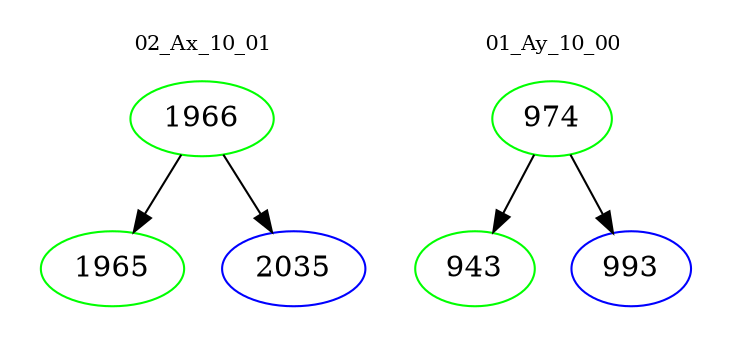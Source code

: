 digraph{
subgraph cluster_0 {
color = white
label = "02_Ax_10_01";
fontsize=10;
T0_1966 [label="1966", color="green"]
T0_1966 -> T0_1965 [color="black"]
T0_1965 [label="1965", color="green"]
T0_1966 -> T0_2035 [color="black"]
T0_2035 [label="2035", color="blue"]
}
subgraph cluster_1 {
color = white
label = "01_Ay_10_00";
fontsize=10;
T1_974 [label="974", color="green"]
T1_974 -> T1_943 [color="black"]
T1_943 [label="943", color="green"]
T1_974 -> T1_993 [color="black"]
T1_993 [label="993", color="blue"]
}
}
